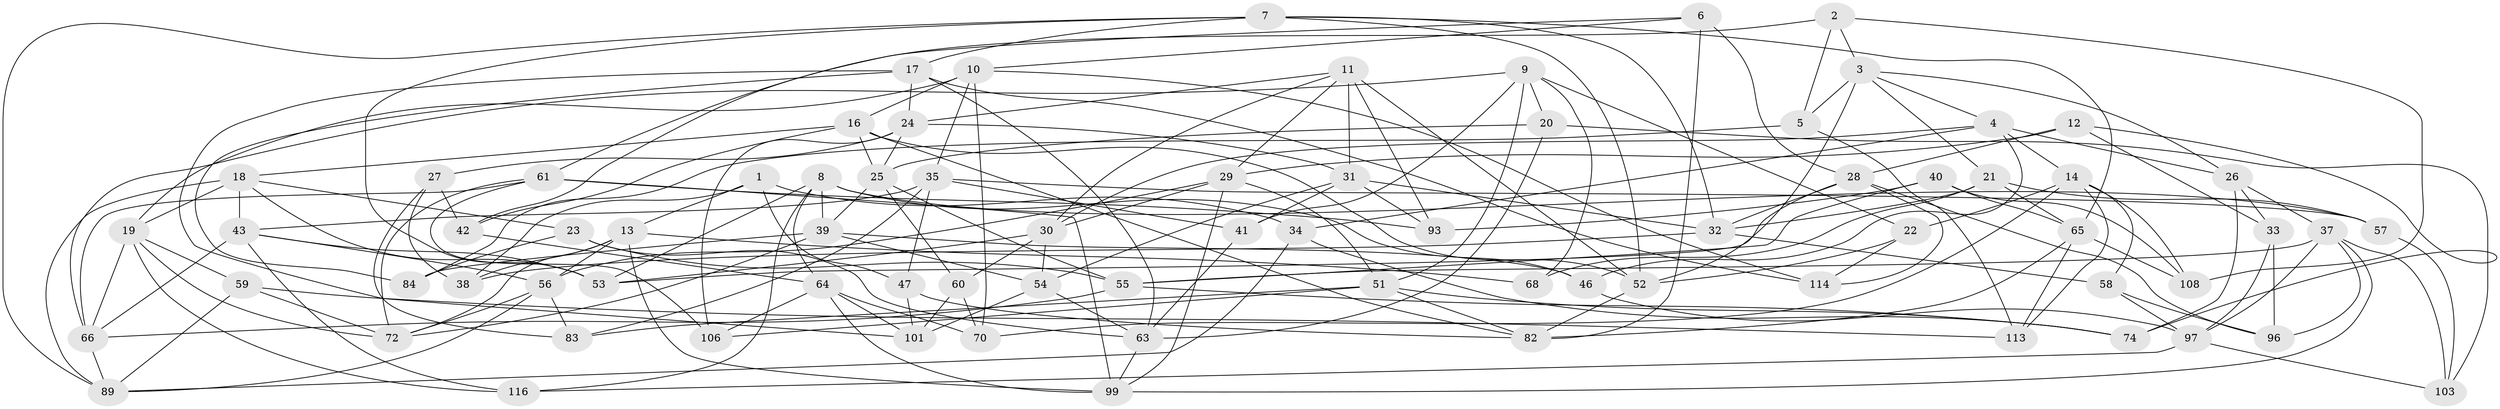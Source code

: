 // original degree distribution, {4: 1.0}
// Generated by graph-tools (version 1.1) at 2025/42/03/06/25 10:42:18]
// undirected, 77 vertices, 195 edges
graph export_dot {
graph [start="1"]
  node [color=gray90,style=filled];
  1;
  2;
  3 [super="+44"];
  4 [super="+104"];
  5;
  6;
  7 [super="+91"];
  8 [super="+15"];
  9 [super="+100"];
  10 [super="+67"];
  11 [super="+81"];
  12;
  13 [super="+62"];
  14 [super="+120"];
  16 [super="+36"];
  17 [super="+69"];
  18 [super="+98"];
  19 [super="+49"];
  20;
  21 [super="+117"];
  22;
  23;
  24 [super="+77"];
  25 [super="+92"];
  26 [super="+87"];
  27;
  28 [super="+45"];
  29 [super="+86"];
  30 [super="+94"];
  31 [super="+119"];
  32 [super="+48"];
  33;
  34;
  35 [super="+50"];
  37 [super="+110"];
  38;
  39 [super="+71"];
  40;
  41;
  42;
  43 [super="+95"];
  46;
  47;
  51 [super="+80"];
  52 [super="+90"];
  53 [super="+76"];
  54 [super="+112"];
  55 [super="+118"];
  56 [super="+78"];
  57;
  58;
  59;
  60;
  61 [super="+107"];
  63 [super="+79"];
  64 [super="+75"];
  65 [super="+109"];
  66 [super="+73"];
  68;
  70;
  72 [super="+85"];
  74 [super="+111"];
  82 [super="+88"];
  83;
  84;
  89 [super="+102"];
  93;
  96;
  97 [super="+105"];
  99 [super="+121"];
  101 [super="+115"];
  103;
  106;
  108;
  113;
  114;
  116;
  1 -- 34;
  1 -- 38;
  1 -- 47;
  1 -- 13;
  2 -- 5;
  2 -- 108;
  2 -- 3;
  2 -- 61;
  3 -- 26;
  3 -- 21;
  3 -- 5;
  3 -- 4;
  3 -- 52;
  4 -- 30;
  4 -- 34;
  4 -- 14;
  4 -- 26;
  4 -- 46;
  5 -- 84;
  5 -- 113;
  6 -- 82;
  6 -- 42;
  6 -- 10;
  6 -- 28;
  7 -- 89;
  7 -- 17;
  7 -- 53;
  7 -- 65;
  7 -- 32;
  7 -- 52;
  8 -- 46;
  8 -- 57;
  8 -- 64;
  8 -- 116;
  8 -- 39;
  8 -- 53;
  9 -- 41;
  9 -- 66;
  9 -- 20;
  9 -- 22;
  9 -- 68;
  9 -- 51;
  10 -- 16;
  10 -- 70;
  10 -- 19;
  10 -- 114;
  10 -- 35;
  11 -- 31;
  11 -- 93;
  11 -- 24;
  11 -- 52;
  11 -- 29;
  11 -- 30;
  12 -- 74;
  12 -- 33;
  12 -- 28;
  12 -- 29;
  13 -- 68;
  13 -- 38;
  13 -- 56;
  13 -- 72;
  13 -- 99;
  14 -- 22;
  14 -- 58;
  14 -- 113;
  14 -- 108;
  14 -- 70;
  16 -- 52;
  16 -- 42;
  16 -- 82;
  16 -- 25;
  16 -- 18;
  17 -- 101;
  17 -- 24;
  17 -- 114;
  17 -- 84;
  17 -- 63;
  18 -- 23;
  18 -- 89;
  18 -- 19;
  18 -- 43;
  18 -- 53;
  19 -- 72;
  19 -- 59;
  19 -- 116;
  19 -- 66;
  20 -- 63;
  20 -- 103;
  20 -- 25;
  21 -- 68 [weight=2];
  21 -- 57;
  21 -- 32;
  21 -- 65;
  22 -- 114;
  22 -- 52;
  23 -- 63;
  23 -- 84;
  23 -- 55;
  24 -- 25;
  24 -- 31;
  24 -- 27;
  24 -- 106;
  25 -- 55;
  25 -- 39;
  25 -- 60;
  26 -- 74 [weight=2];
  26 -- 33;
  26 -- 37;
  27 -- 42;
  27 -- 38;
  27 -- 83;
  28 -- 53;
  28 -- 32;
  28 -- 96;
  28 -- 114;
  29 -- 99;
  29 -- 56;
  29 -- 30;
  29 -- 51;
  30 -- 60;
  30 -- 53;
  30 -- 54;
  31 -- 32;
  31 -- 41;
  31 -- 93;
  31 -- 54;
  32 -- 38;
  32 -- 58;
  33 -- 96;
  33 -- 97;
  34 -- 74;
  34 -- 89;
  35 -- 41;
  35 -- 57;
  35 -- 47;
  35 -- 83;
  35 -- 43;
  37 -- 96;
  37 -- 97;
  37 -- 103;
  37 -- 55;
  37 -- 99;
  39 -- 84;
  39 -- 46;
  39 -- 72;
  39 -- 54;
  40 -- 93;
  40 -- 108;
  40 -- 55;
  40 -- 65;
  41 -- 63;
  42 -- 64;
  43 -- 116;
  43 -- 56;
  43 -- 66;
  43 -- 53;
  46 -- 97;
  47 -- 101;
  47 -- 82;
  51 -- 106;
  51 -- 82;
  51 -- 74;
  51 -- 83;
  52 -- 82;
  54 -- 63;
  54 -- 101 [weight=2];
  55 -- 66;
  55 -- 74;
  56 -- 89;
  56 -- 83;
  56 -- 72;
  57 -- 103;
  58 -- 96;
  58 -- 97;
  59 -- 72;
  59 -- 113;
  59 -- 89;
  60 -- 70;
  60 -- 101;
  61 -- 66;
  61 -- 72;
  61 -- 106;
  61 -- 93;
  61 -- 99;
  63 -- 99;
  64 -- 70;
  64 -- 99;
  64 -- 101;
  64 -- 106;
  65 -- 113;
  65 -- 82;
  65 -- 108;
  66 -- 89;
  97 -- 103;
  97 -- 116;
}

